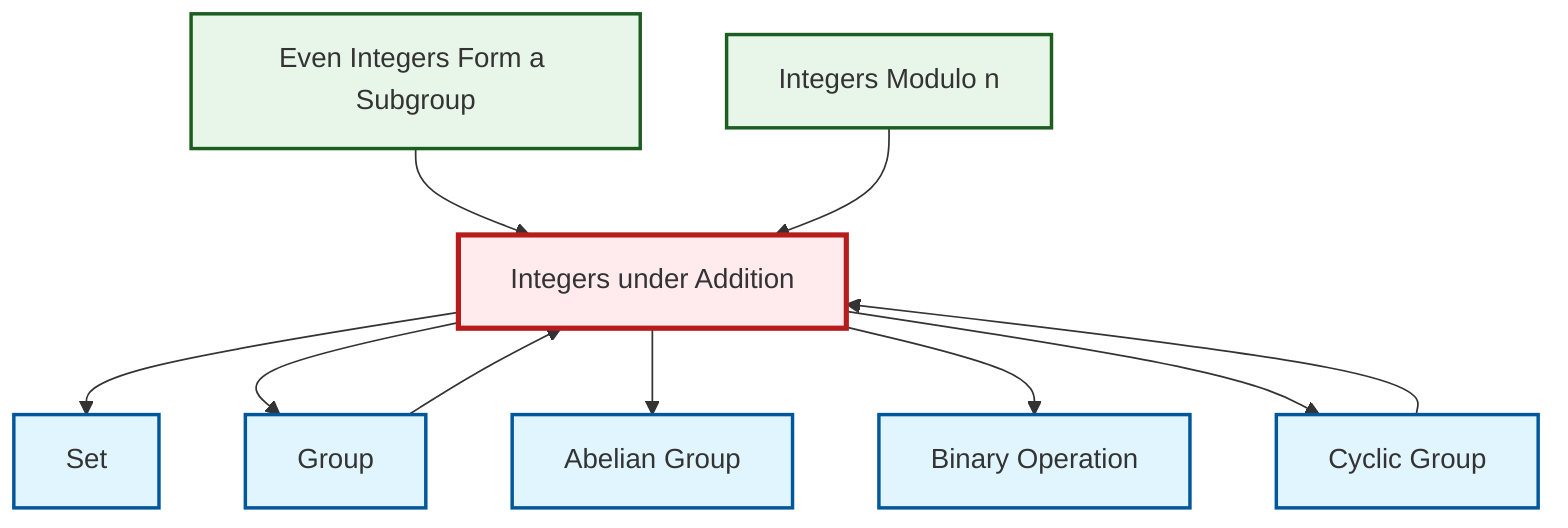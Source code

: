 graph TD
    classDef definition fill:#e1f5fe,stroke:#01579b,stroke-width:2px
    classDef theorem fill:#f3e5f5,stroke:#4a148c,stroke-width:2px
    classDef axiom fill:#fff3e0,stroke:#e65100,stroke-width:2px
    classDef example fill:#e8f5e9,stroke:#1b5e20,stroke-width:2px
    classDef current fill:#ffebee,stroke:#b71c1c,stroke-width:3px
    ex-quotient-integers-mod-n["Integers Modulo n"]:::example
    def-cyclic-group["Cyclic Group"]:::definition
    def-abelian-group["Abelian Group"]:::definition
    def-binary-operation["Binary Operation"]:::definition
    ex-integers-addition["Integers under Addition"]:::example
    ex-even-integers-subgroup["Even Integers Form a Subgroup"]:::example
    def-set["Set"]:::definition
    def-group["Group"]:::definition
    ex-integers-addition --> def-set
    def-cyclic-group --> ex-integers-addition
    ex-integers-addition --> def-group
    ex-even-integers-subgroup --> ex-integers-addition
    ex-integers-addition --> def-abelian-group
    ex-integers-addition --> def-binary-operation
    ex-quotient-integers-mod-n --> ex-integers-addition
    def-group --> ex-integers-addition
    ex-integers-addition --> def-cyclic-group
    class ex-integers-addition current